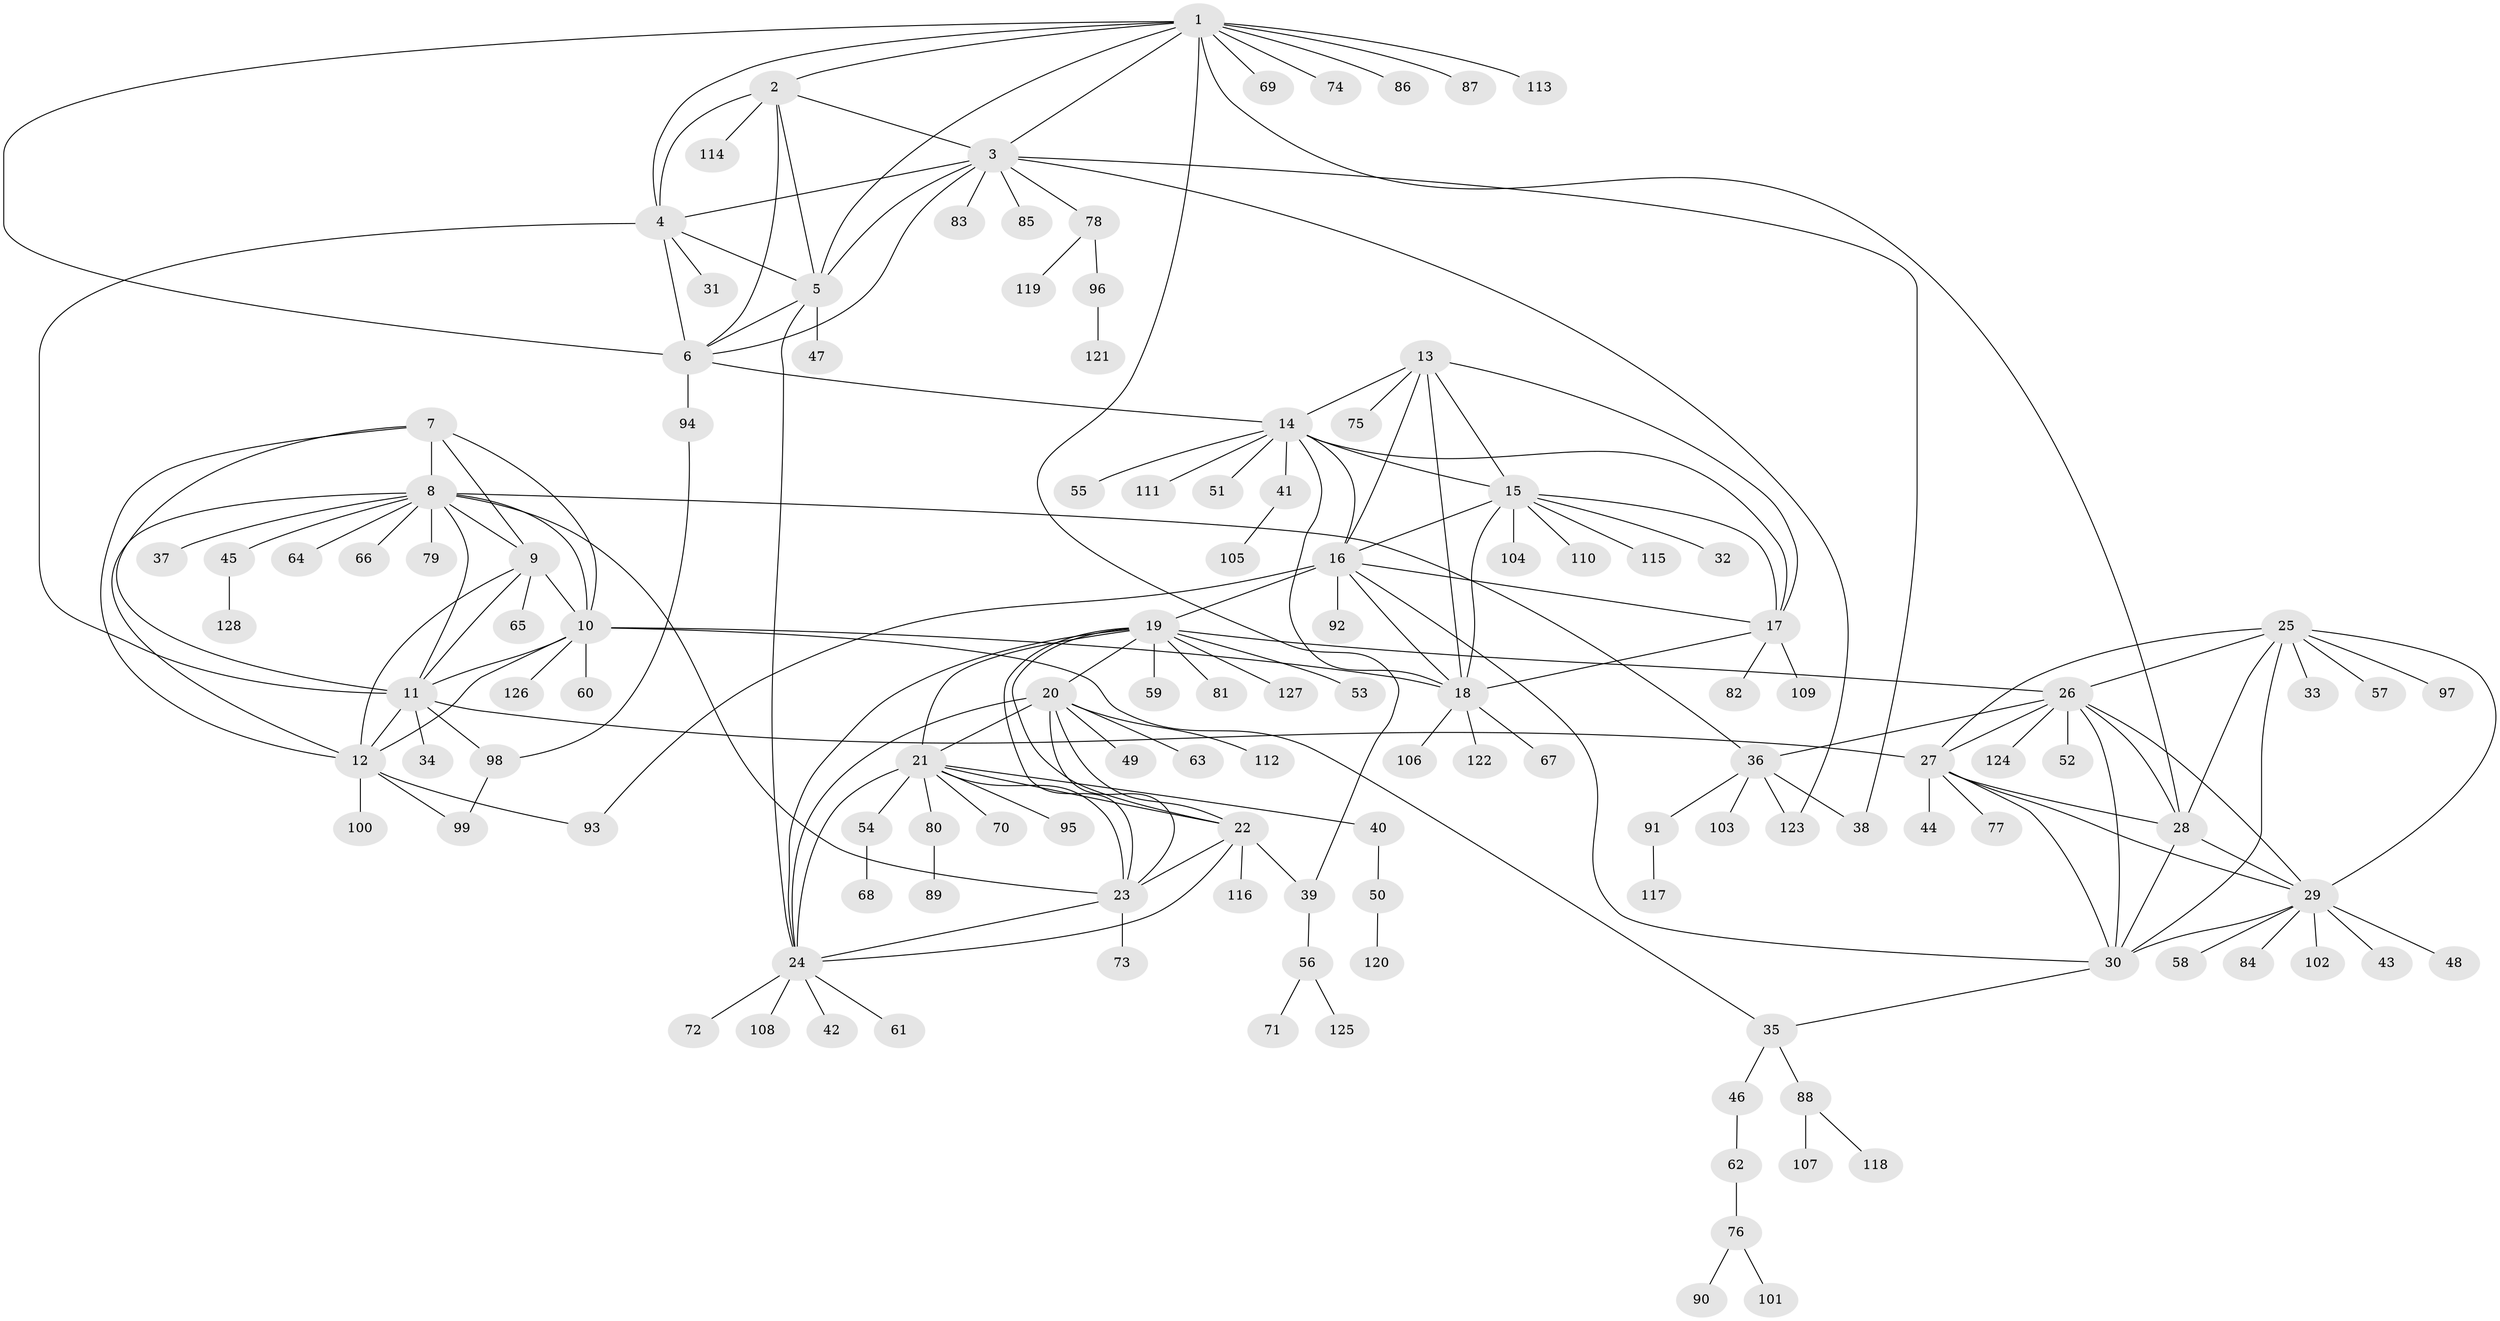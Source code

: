 // Generated by graph-tools (version 1.1) at 2025/02/03/09/25 03:02:35]
// undirected, 128 vertices, 191 edges
graph export_dot {
graph [start="1"]
  node [color=gray90,style=filled];
  1;
  2;
  3;
  4;
  5;
  6;
  7;
  8;
  9;
  10;
  11;
  12;
  13;
  14;
  15;
  16;
  17;
  18;
  19;
  20;
  21;
  22;
  23;
  24;
  25;
  26;
  27;
  28;
  29;
  30;
  31;
  32;
  33;
  34;
  35;
  36;
  37;
  38;
  39;
  40;
  41;
  42;
  43;
  44;
  45;
  46;
  47;
  48;
  49;
  50;
  51;
  52;
  53;
  54;
  55;
  56;
  57;
  58;
  59;
  60;
  61;
  62;
  63;
  64;
  65;
  66;
  67;
  68;
  69;
  70;
  71;
  72;
  73;
  74;
  75;
  76;
  77;
  78;
  79;
  80;
  81;
  82;
  83;
  84;
  85;
  86;
  87;
  88;
  89;
  90;
  91;
  92;
  93;
  94;
  95;
  96;
  97;
  98;
  99;
  100;
  101;
  102;
  103;
  104;
  105;
  106;
  107;
  108;
  109;
  110;
  111;
  112;
  113;
  114;
  115;
  116;
  117;
  118;
  119;
  120;
  121;
  122;
  123;
  124;
  125;
  126;
  127;
  128;
  1 -- 2;
  1 -- 3;
  1 -- 4;
  1 -- 5;
  1 -- 6;
  1 -- 28;
  1 -- 39;
  1 -- 69;
  1 -- 74;
  1 -- 86;
  1 -- 87;
  1 -- 113;
  2 -- 3;
  2 -- 4;
  2 -- 5;
  2 -- 6;
  2 -- 114;
  3 -- 4;
  3 -- 5;
  3 -- 6;
  3 -- 38;
  3 -- 78;
  3 -- 83;
  3 -- 85;
  3 -- 123;
  4 -- 5;
  4 -- 6;
  4 -- 11;
  4 -- 31;
  5 -- 6;
  5 -- 24;
  5 -- 47;
  6 -- 14;
  6 -- 94;
  7 -- 8;
  7 -- 9;
  7 -- 10;
  7 -- 11;
  7 -- 12;
  8 -- 9;
  8 -- 10;
  8 -- 11;
  8 -- 12;
  8 -- 23;
  8 -- 36;
  8 -- 37;
  8 -- 45;
  8 -- 64;
  8 -- 66;
  8 -- 79;
  9 -- 10;
  9 -- 11;
  9 -- 12;
  9 -- 65;
  10 -- 11;
  10 -- 12;
  10 -- 18;
  10 -- 35;
  10 -- 60;
  10 -- 126;
  11 -- 12;
  11 -- 27;
  11 -- 34;
  11 -- 98;
  12 -- 93;
  12 -- 99;
  12 -- 100;
  13 -- 14;
  13 -- 15;
  13 -- 16;
  13 -- 17;
  13 -- 18;
  13 -- 75;
  14 -- 15;
  14 -- 16;
  14 -- 17;
  14 -- 18;
  14 -- 41;
  14 -- 51;
  14 -- 55;
  14 -- 111;
  15 -- 16;
  15 -- 17;
  15 -- 18;
  15 -- 32;
  15 -- 104;
  15 -- 110;
  15 -- 115;
  16 -- 17;
  16 -- 18;
  16 -- 19;
  16 -- 30;
  16 -- 92;
  16 -- 93;
  17 -- 18;
  17 -- 82;
  17 -- 109;
  18 -- 67;
  18 -- 106;
  18 -- 122;
  19 -- 20;
  19 -- 21;
  19 -- 22;
  19 -- 23;
  19 -- 24;
  19 -- 26;
  19 -- 53;
  19 -- 59;
  19 -- 81;
  19 -- 127;
  20 -- 21;
  20 -- 22;
  20 -- 23;
  20 -- 24;
  20 -- 49;
  20 -- 63;
  20 -- 112;
  21 -- 22;
  21 -- 23;
  21 -- 24;
  21 -- 40;
  21 -- 54;
  21 -- 70;
  21 -- 80;
  21 -- 95;
  22 -- 23;
  22 -- 24;
  22 -- 39;
  22 -- 116;
  23 -- 24;
  23 -- 73;
  24 -- 42;
  24 -- 61;
  24 -- 72;
  24 -- 108;
  25 -- 26;
  25 -- 27;
  25 -- 28;
  25 -- 29;
  25 -- 30;
  25 -- 33;
  25 -- 57;
  25 -- 97;
  26 -- 27;
  26 -- 28;
  26 -- 29;
  26 -- 30;
  26 -- 36;
  26 -- 52;
  26 -- 124;
  27 -- 28;
  27 -- 29;
  27 -- 30;
  27 -- 44;
  27 -- 77;
  28 -- 29;
  28 -- 30;
  29 -- 30;
  29 -- 43;
  29 -- 48;
  29 -- 58;
  29 -- 84;
  29 -- 102;
  30 -- 35;
  35 -- 46;
  35 -- 88;
  36 -- 38;
  36 -- 91;
  36 -- 103;
  36 -- 123;
  39 -- 56;
  40 -- 50;
  41 -- 105;
  45 -- 128;
  46 -- 62;
  50 -- 120;
  54 -- 68;
  56 -- 71;
  56 -- 125;
  62 -- 76;
  76 -- 90;
  76 -- 101;
  78 -- 96;
  78 -- 119;
  80 -- 89;
  88 -- 107;
  88 -- 118;
  91 -- 117;
  94 -- 98;
  96 -- 121;
  98 -- 99;
}
